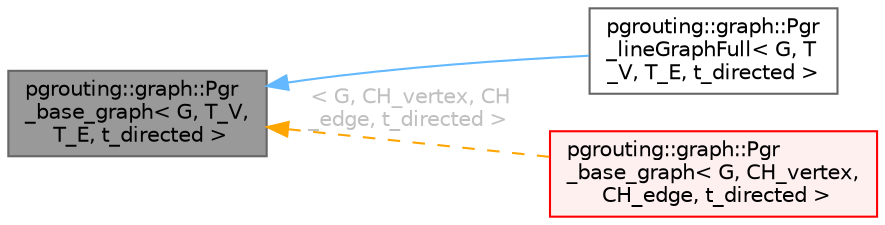 digraph "pgrouting::graph::Pgr_base_graph&lt; G, T_V, T_E, t_directed &gt;"
{
 // LATEX_PDF_SIZE
  bgcolor="transparent";
  edge [fontname=Helvetica,fontsize=10,labelfontname=Helvetica,labelfontsize=10];
  node [fontname=Helvetica,fontsize=10,shape=box,height=0.2,width=0.4];
  rankdir="LR";
  Node1 [id="Node000001",label="pgrouting::graph::Pgr\l_base_graph\< G, T_V,\l T_E, t_directed \>",height=0.2,width=0.4,color="gray40", fillcolor="grey60", style="filled", fontcolor="black",tooltip=" "];
  Node1 -> Node2 [id="edge1_Node000001_Node000002",dir="back",color="steelblue1",style="solid",tooltip=" "];
  Node2 [id="Node000002",label="pgrouting::graph::Pgr\l_lineGraphFull\< G, T\l_V, T_E, t_directed \>",height=0.2,width=0.4,color="gray40", fillcolor="white", style="filled",URL="$classpgrouting_1_1graph_1_1Pgr__lineGraphFull.html",tooltip=" "];
  Node1 -> Node3 [id="edge2_Node000001_Node000003",dir="back",color="orange",style="dashed",tooltip=" ",label=" \< G, CH_vertex, CH\l_edge, t_directed \>",fontcolor="grey" ];
  Node3 [id="Node000003",label="pgrouting::graph::Pgr\l_base_graph\< G, CH_vertex,\l CH_edge, t_directed \>",height=0.2,width=0.4,color="red", fillcolor="#FFF0F0", style="filled",URL="$classpgrouting_1_1graph_1_1Pgr__base__graph.html",tooltip=" "];
}

